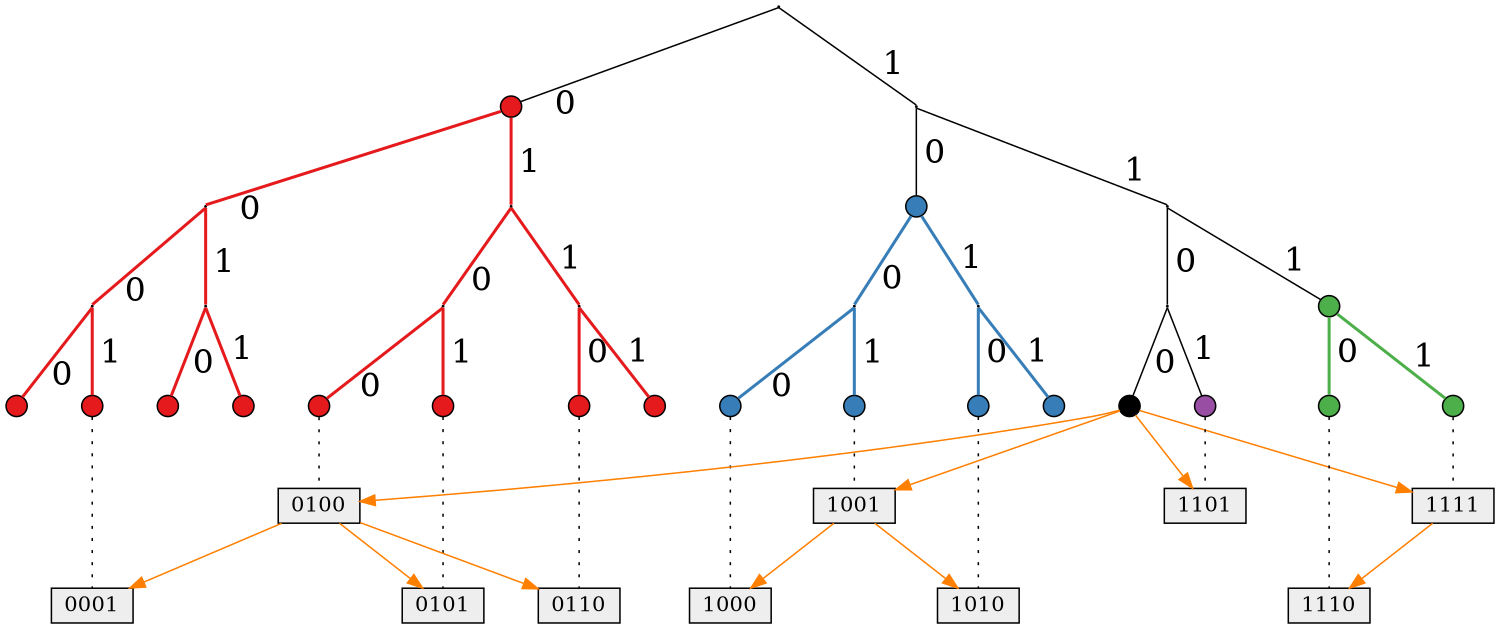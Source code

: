 digraph G {
  size = "10,10";
  ranksep = ".6 equally";
  nodesep = ".5";
  ordering = "out";
  node [shape=circle, height=0, label=""];
  edge [splines=line, labeldistance=3, labelfontsize=22, dir=none];

  root;
  { rank = same; node0; node1 };
  root -> node0 [headlabel="0"];
  root -> node1 [headlabel="1"];

  { rank = same; node00; node01; node10; node11 };
  node0 -> node00 [headlabel="0", color="/set16/1", style=bold];
  node0 -> node01 [headlabel="1", color="/set16/1", style=bold];
  node1 -> node10 [headlabel="0"];
  node1 -> node11 [headlabel="1"];

  { rank = same; node000; node001; node010; node100; node110; node011;
    node101; node111; };
  node00 -> node000 [headlabel="0", color="/set16/1", style=bold];
  node00 -> node001 [headlabel="1", color="/set16/1", style=bold];
  node01 -> node010 [headlabel="0", color="/set16/1", style=bold];
  node01 -> node011 [headlabel="1", color="/set16/1", style=bold];
  node10 -> node100 [headlabel="0", color="/set16/2", style=bold];
  node10 -> node101 [headlabel="1", color="/set16/2", style=bold];
  node11 -> node110 [headlabel="0"];
  node11 -> node111 [headlabel="1"];

  node [style=filled, fillcolor="#EEEEEE", height=.2];
  {
    rank = same;
    node [fillcolor="/set16/1"];
    node0000; node0001 [group=0001]; node0010; node0011; node0100 [group=0100];
    node0101 [group=0101]; node0110 [group=0110]; node0111;
    node [fillcolor="/set16/2"];
    node1000 [group=1000]; node1001 [group=1001]; node1010 [group=1010]; node1011;
    node1100 [fillcolor=black];
    node1101 [fillcolor="/set16/4", group=1101];
    node [fillcolor="/set16/3"];
    node1110 [group=1110]; node1111 [group=1111];
  }
  node000 -> node0000 [headlabel="0", color="/set16/1", style=bold];
  node000 -> node0001 [headlabel="1", color="/set16/1", style=bold];
  node001 -> node0010 [headlabel="0", color="/set16/1", style=bold];
  node001 -> node0011 [headlabel="1", color="/set16/1", style=bold];
  node010 -> node0100 [headlabel="0", color="/set16/1", style=bold];
  node010 -> node0101 [headlabel="1", color="/set16/1", style=bold];
  node011 -> node0110 [headlabel="0", color="/set16/1", style=bold];
  node011 -> node0111 [headlabel="1", color="/set16/1", style=bold];
  node100 -> node1000 [headlabel="0", color="/set16/2", style=bold];
  node100 -> node1001 [headlabel="1", color="/set16/2", style=bold];
  node101 -> node1010 [headlabel="0", color="/set16/2", style=bold];
  node101 -> node1011 [headlabel="1", color="/set16/2", style=bold];
  node110 -> node1100 [headlabel="0"];
  node110 -> node1101 [headlabel="1"];
  node111 -> node1110 [headlabel="0", color="/set16/3", style=bold];
  node111 -> node1111 [headlabel="1", color="/set16/3", style=bold];

  node1101 [fillcolor="/set16/4", height=.2, style=filled];
  node111  [fillcolor="/set16/3", height=.2, style=filled];
  node10   [fillcolor="/set16/2", height=.2, style=filled];
  node0    [fillcolor="/set16/1", height=.2, style=filled];

  subgraph broadcast1 {
    node [shape=box];
    0100 [label=0100, group=0100];
    1001 [label=1001, group=1001];
    1101 [label=1101, group=1101];
    1111 [label=1111, group=1111];
    edge [style=dotted, color=black];
    node0100 -> 0100;
    node1001 -> 1001;
    node1101 -> 1101;
    node1111 -> 1111;
    edge [color="/set16/5", splines=curved, style=solid];
    node1100 -> 0100 [dir=forward];
    node1100 -> 1001 [dir=forward];
    node1100 -> 1101 [dir=forward];
    node1100 -> 1111 [dir=forward];
  }

  subgraph broadcast2 {
    node [shape=box];
    0101 [label=0101, group=0101];
    0110 [label=0110, group=0110];
    0001 [label=0001, group=0001];
    1000 [label=1000, group=1000];
    1010 [label=1010, group=1010];
    1110 [label=1110, group=1110];
    edge [style=dotted, color=black];
    node0101 -> 0101;
    node0110 -> 0110;
    node0001 -> 0001;
    node1000 -> 1000;
    node1010 -> 1010;
    node1110 -> 1110;
    edge [color="/set16/5", splines=curved, style=solid];
    0100 -> 0001 [dir=forward];
    0100 -> 0101 [dir=forward];
    0100 -> 0110 [dir=forward];
    1001 -> 1000 [dir=forward];
    1001 -> 1010 [dir=forward];
    1111 -> 1110 [dir=forward];
  }
}
